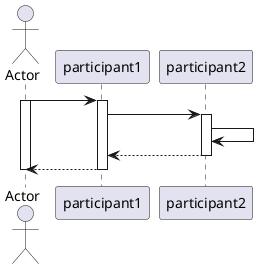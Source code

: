 @startuml

actor Actor
participant participant1
participant participant2

Actor -> participant1
activate Actor
activate participant1
participant1 -> participant2
activate participant2
participant2 -> participant2
participant1 <-- participant2
deactivate participant2
Actor <-- participant1
deactivate participant1
deactivate Actor

@enduml
